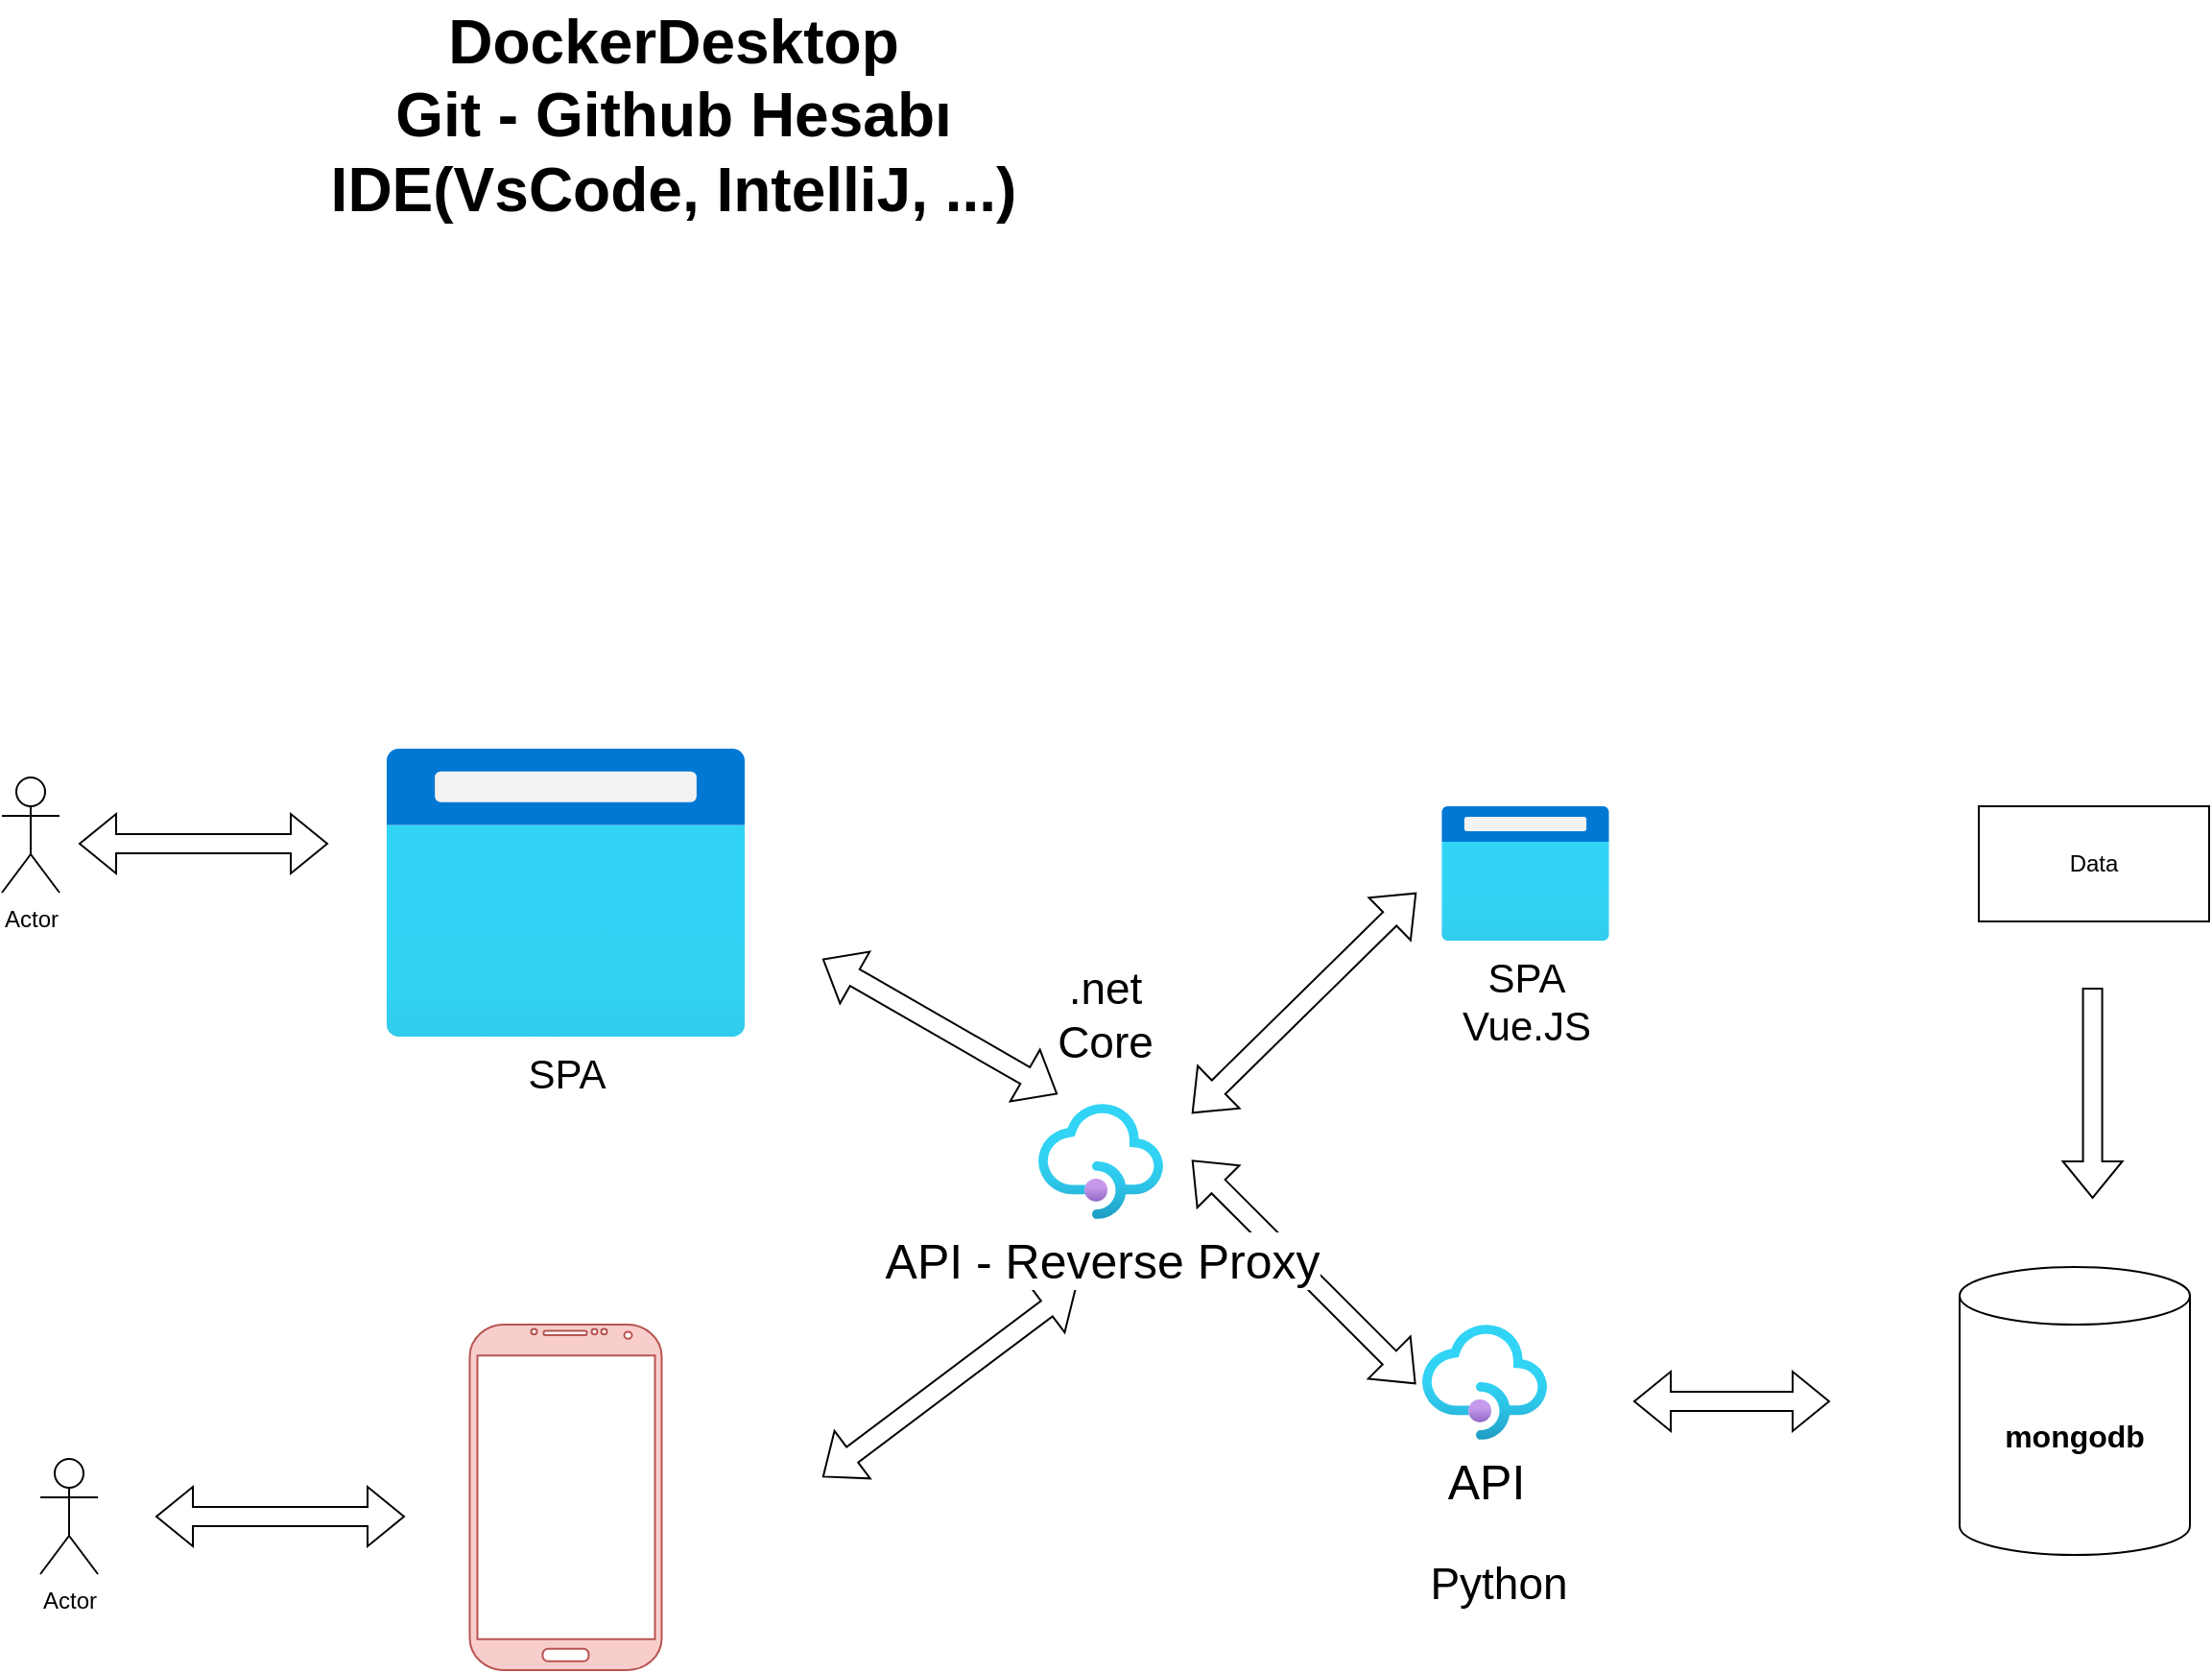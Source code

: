 <mxfile version="22.1.7" type="device">
  <diagram name="Page-1" id="QntHVpADTiczpnDUMF4T">
    <mxGraphModel dx="2049" dy="1054" grid="1" gridSize="10" guides="1" tooltips="1" connect="1" arrows="1" fold="1" page="1" pageScale="1" pageWidth="827" pageHeight="1169" math="0" shadow="0">
      <root>
        <mxCell id="0" />
        <mxCell id="1" parent="0" />
        <mxCell id="gRkpCn2g-Qk6FfWMOnhu-1" value="DockerDesktop&lt;br style=&quot;font-size: 32px;&quot;&gt;Git - Github Hesabı&lt;br style=&quot;font-size: 32px;&quot;&gt;IDE(VsCode, IntelliJ, ...)" style="text;html=1;strokeColor=none;fillColor=none;align=center;verticalAlign=middle;whiteSpace=wrap;rounded=0;fontStyle=1;fontSize=32;" vertex="1" parent="1">
          <mxGeometry x="140" y="70" width="520" height="120" as="geometry" />
        </mxCell>
        <mxCell id="gRkpCn2g-Qk6FfWMOnhu-2" value="mongodb" style="shape=cylinder3;whiteSpace=wrap;html=1;boundedLbl=1;backgroundOutline=1;size=15;fontStyle=1;fontSize=16;" vertex="1" parent="1">
          <mxGeometry x="1070" y="730" width="120" height="150" as="geometry" />
        </mxCell>
        <mxCell id="gRkpCn2g-Qk6FfWMOnhu-3" value="" style="shape=flexArrow;endArrow=classic;html=1;rounded=0;" edge="1" parent="1">
          <mxGeometry width="50" height="50" relative="1" as="geometry">
            <mxPoint x="1139.29" y="584.5" as="sourcePoint" />
            <mxPoint x="1139.29" y="694.5" as="targetPoint" />
          </mxGeometry>
        </mxCell>
        <mxCell id="gRkpCn2g-Qk6FfWMOnhu-4" value="Data" style="rounded=0;whiteSpace=wrap;html=1;" vertex="1" parent="1">
          <mxGeometry x="1080" y="490" width="120" height="60" as="geometry" />
        </mxCell>
        <mxCell id="gRkpCn2g-Qk6FfWMOnhu-6" value="" style="shape=flexArrow;endArrow=classic;startArrow=classic;html=1;rounded=0;" edge="1" parent="1">
          <mxGeometry width="100" height="100" relative="1" as="geometry">
            <mxPoint x="477.5" y="839.5" as="sourcePoint" />
            <mxPoint x="610" y="740" as="targetPoint" />
          </mxGeometry>
        </mxCell>
        <mxCell id="gRkpCn2g-Qk6FfWMOnhu-7" value="SPA" style="image;aspect=fixed;html=1;points=[];align=center;fontSize=21;image=img/lib/azure2/general/Browser.svg;" vertex="1" parent="1">
          <mxGeometry x="250" y="460" width="187.5" height="150" as="geometry" />
        </mxCell>
        <mxCell id="gRkpCn2g-Qk6FfWMOnhu-8" value="Actor" style="shape=umlActor;verticalLabelPosition=bottom;verticalAlign=top;html=1;outlineConnect=0;" vertex="1" parent="1">
          <mxGeometry x="50" y="475" width="30" height="60" as="geometry" />
        </mxCell>
        <mxCell id="gRkpCn2g-Qk6FfWMOnhu-9" value="" style="shape=flexArrow;endArrow=classic;startArrow=classic;html=1;rounded=0;" edge="1" parent="1">
          <mxGeometry width="100" height="100" relative="1" as="geometry">
            <mxPoint x="90" y="509.5" as="sourcePoint" />
            <mxPoint x="220" y="509.5" as="targetPoint" />
          </mxGeometry>
        </mxCell>
        <mxCell id="gRkpCn2g-Qk6FfWMOnhu-12" value="" style="verticalLabelPosition=bottom;verticalAlign=top;html=1;shadow=0;dashed=0;strokeWidth=1;shape=mxgraph.android.phone2;strokeColor=#b85450;fillColor=#f8cecc;" vertex="1" parent="1">
          <mxGeometry x="293.75" y="760" width="100" height="180" as="geometry" />
        </mxCell>
        <mxCell id="gRkpCn2g-Qk6FfWMOnhu-13" value="Actor" style="shape=umlActor;verticalLabelPosition=bottom;verticalAlign=top;html=1;outlineConnect=0;" vertex="1" parent="1">
          <mxGeometry x="70" y="830" width="30" height="60" as="geometry" />
        </mxCell>
        <mxCell id="gRkpCn2g-Qk6FfWMOnhu-14" value="" style="shape=flexArrow;endArrow=classic;startArrow=classic;html=1;rounded=0;" edge="1" parent="1">
          <mxGeometry width="100" height="100" relative="1" as="geometry">
            <mxPoint x="130" y="860" as="sourcePoint" />
            <mxPoint x="260" y="860" as="targetPoint" />
          </mxGeometry>
        </mxCell>
        <mxCell id="gRkpCn2g-Qk6FfWMOnhu-15" value="API" style="image;aspect=fixed;html=1;points=[];align=center;fontSize=25;image=img/lib/azure2/integration/API_Management_Services.svg;" vertex="1" parent="1">
          <mxGeometry x="790" y="760" width="65" height="60" as="geometry" />
        </mxCell>
        <mxCell id="gRkpCn2g-Qk6FfWMOnhu-16" value="" style="shape=flexArrow;endArrow=classic;startArrow=classic;html=1;rounded=0;entryX=-0.051;entryY=0.517;entryDx=0;entryDy=0;entryPerimeter=0;" edge="1" parent="1" target="gRkpCn2g-Qk6FfWMOnhu-15">
          <mxGeometry width="100" height="100" relative="1" as="geometry">
            <mxPoint x="670" y="674.29" as="sourcePoint" />
            <mxPoint x="772.5" y="674.29" as="targetPoint" />
          </mxGeometry>
        </mxCell>
        <mxCell id="gRkpCn2g-Qk6FfWMOnhu-19" value="" style="shape=flexArrow;endArrow=classic;startArrow=classic;html=1;rounded=0;" edge="1" parent="1">
          <mxGeometry width="100" height="100" relative="1" as="geometry">
            <mxPoint x="477.5" y="569.5" as="sourcePoint" />
            <mxPoint x="600" y="640" as="targetPoint" />
          </mxGeometry>
        </mxCell>
        <mxCell id="gRkpCn2g-Qk6FfWMOnhu-20" value="" style="shape=flexArrow;endArrow=classic;startArrow=classic;html=1;rounded=0;" edge="1" parent="1">
          <mxGeometry width="100" height="100" relative="1" as="geometry">
            <mxPoint x="900" y="800" as="sourcePoint" />
            <mxPoint x="1002.5" y="800" as="targetPoint" />
          </mxGeometry>
        </mxCell>
        <mxCell id="gRkpCn2g-Qk6FfWMOnhu-21" value="API - Reverse Proxy" style="image;aspect=fixed;html=1;points=[];align=center;fontSize=25;image=img/lib/azure2/integration/API_Management_Services.svg;" vertex="1" parent="1">
          <mxGeometry x="590" y="645" width="65" height="60" as="geometry" />
        </mxCell>
        <mxCell id="gRkpCn2g-Qk6FfWMOnhu-22" value="SPA&lt;br&gt;Vue.JS" style="image;aspect=fixed;html=1;points=[];align=center;fontSize=21;image=img/lib/azure2/general/Browser.svg;" vertex="1" parent="1">
          <mxGeometry x="800" y="490" width="87.5" height="70" as="geometry" />
        </mxCell>
        <mxCell id="gRkpCn2g-Qk6FfWMOnhu-30" value="" style="shape=flexArrow;endArrow=classic;startArrow=classic;html=1;rounded=0;entryX=-0.051;entryY=0.517;entryDx=0;entryDy=0;entryPerimeter=0;" edge="1" parent="1">
          <mxGeometry width="100" height="100" relative="1" as="geometry">
            <mxPoint x="670" y="650" as="sourcePoint" />
            <mxPoint x="787" y="535" as="targetPoint" />
          </mxGeometry>
        </mxCell>
        <mxCell id="gRkpCn2g-Qk6FfWMOnhu-31" value="Python" style="text;html=1;strokeColor=none;fillColor=none;align=center;verticalAlign=middle;whiteSpace=wrap;rounded=0;fontSize=23;" vertex="1" parent="1">
          <mxGeometry x="800" y="880" width="60" height="30" as="geometry" />
        </mxCell>
        <mxCell id="gRkpCn2g-Qk6FfWMOnhu-32" value=".net Core" style="text;html=1;strokeColor=none;fillColor=none;align=center;verticalAlign=middle;whiteSpace=wrap;rounded=0;fontSize=23;" vertex="1" parent="1">
          <mxGeometry x="595" y="584" width="60" height="30" as="geometry" />
        </mxCell>
      </root>
    </mxGraphModel>
  </diagram>
</mxfile>
